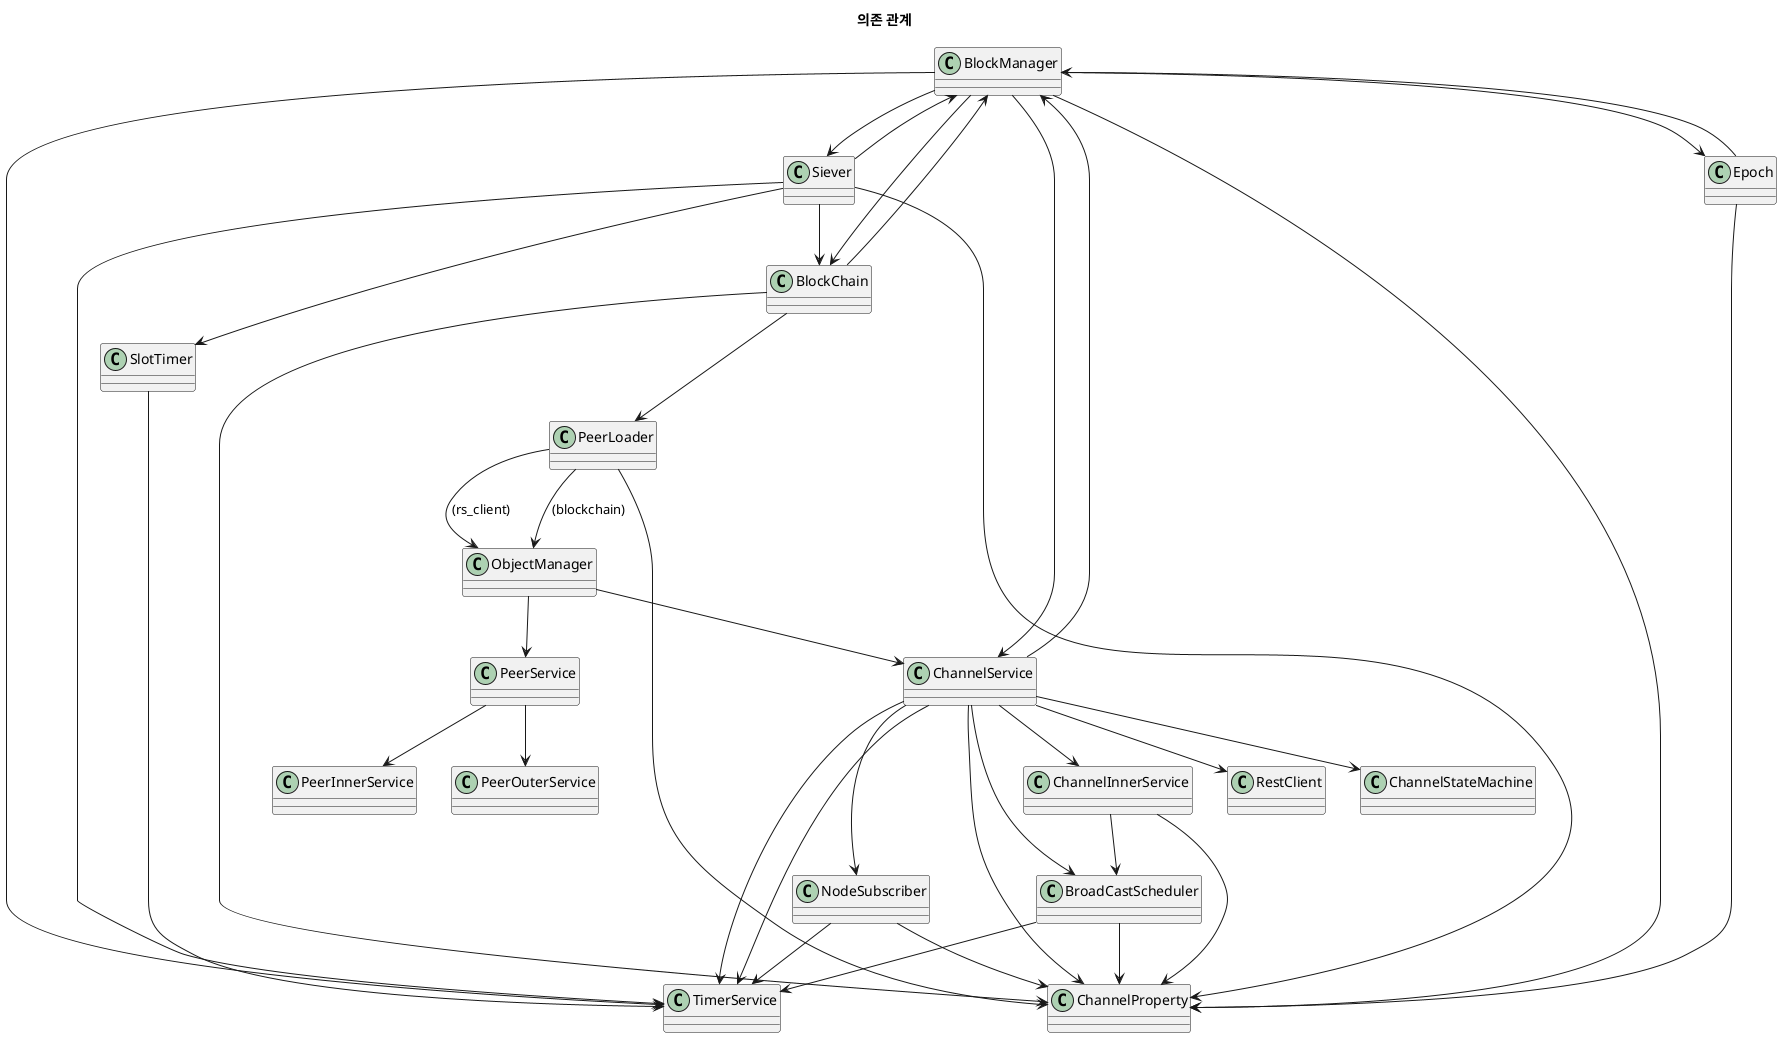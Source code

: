 @startuml
title "의존 관계"

' ==============검사 완료
class "ChannelProperty" as channel_property
class "ChannelStateMachine" as channel_state_machine
class "BroadCastScheduler" as bc_scheduler
class "ObjectManager" as obj_manager
class "ChannelInnerService" as channel_inner_service
class "TimerService" as timer_service
class "BlockManager" as block_manager

class "NodeSubscriber" as node_subscriber
class "PeerLoader" as peer_loader
class "RestClient" as rs_client
class "Epoch" as epoch
class "Siever" as siever
class "ChannelService" as channel_service
class "SlotTimer" as slot_timer
class "PeerService" as peer_service
class "PeerInnerService" as peer_inner_service
class "PeerOuterService" as peer_outer_service

' =============미검사
class "BlockChain" as blockchain

' ChannelService...
channel_service --> block_manager
channel_service --> node_subscriber
channel_service --> bc_scheduler
channel_service --> channel_state_machine
channel_service --> channel_property
channel_service --> timer_service
channel_service --> rs_client

channel_service --> channel_inner_service

' 검사 완료
obj_manager --> channel_service
obj_manager --> peer_service
' TODO: ObjectManager.rest_proxy_service 안쓰네

' PeerLoader가 사용하는
peer_loader --> channel_property
peer_loader --> obj_manager: (rs_client)
peer_loader --> obj_manager: (blockchain)

channel_inner_service --> bc_scheduler

' BlockManager가 사용하는
block_manager --> siever
block_manager --> epoch
block_manager --> channel_service

blockchain --> peer_loader

' stub_collection 사용하는 자들 - MQ 프로세스 통신이라 숨겨둠
'class "StubCollection" as stub_collection
'blockchain --> stub_collection
'channel_inner_service --> stub_collection
'channel_service --> stub_collection
'block_manager --> stub_collection
'peer_outer_service -> stub_collection
'peer_service -> stub_collection

' channel_property 사용하는 자들
bc_scheduler --> channel_property
node_subscriber --> channel_property
blockchain --> channel_property
epoch --> channel_property
channel_inner_service --> channel_property
block_manager --> channel_property
siever --> channel_property

' timer_service 사용하는 자들
bc_scheduler --> timer_service
node_subscriber --> timer_service
slot_timer --> timer_service
channel_service --> timer_service
block_manager --> timer_service

siever --> timer_service
siever --> slot_timer

peer_service --> peer_inner_service
peer_service --> peer_outer_service

blockchain --> block_manager
epoch --> block_manager
siever --> block_manager

block_manager --> blockchain
siever --> blockchain
@enduml
